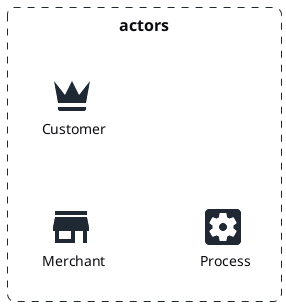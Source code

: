 @startuml
!include <domainstory/Domainstory>
'!include ../domainStory.puml
'!include https://raw.githubusercontent.com/johthor/DomainStory-PlantUML/main/domainStory.puml

' Actors
!include <material/store>
!unquoted procedure Merchant($name, $label = "", $color = "", $scale = "", $note = "")
    Actor("Merchant", "$ma_store", $name, $label, $color, $scale, $note)
!endprocedure

!include <material/crown>
!unquoted procedure Customer($name, $label = "", $color = "", $scale = "", $note = "")
    Actor("Customer", "$ma_crown", $name, $label, $color, $scale, $note)
!endprocedure

!include <material/settings_box>
!unquoted procedure Process($name, $label = "", $color = "", $scale = "", $note = "")
    Actor("Process", "$ma_settings_box", $name, $label, $color, $scale, $note)
!endprocedure

Boundary(actors) {
    Merchant(Merchant)
    Customer(Customer)
    Process(Process)
}
@enduml
